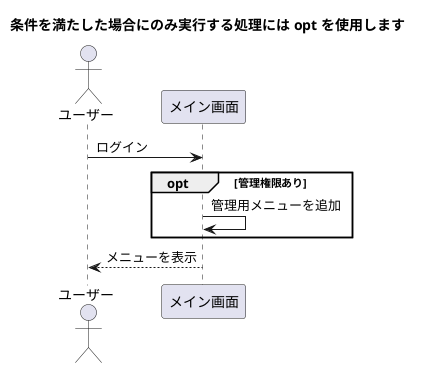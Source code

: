 @startuml{plantuml_seq_cf_opt.png}
title 条件を満たした場合にのみ実行する処理には opt を使用します
actor ユーザー as user
participant メイン画面 as main

user -> main : ログイン

opt 管理権限あり
  main -> main : 管理用メニューを追加
end

user <-- main : メニューを表示

@enduml
